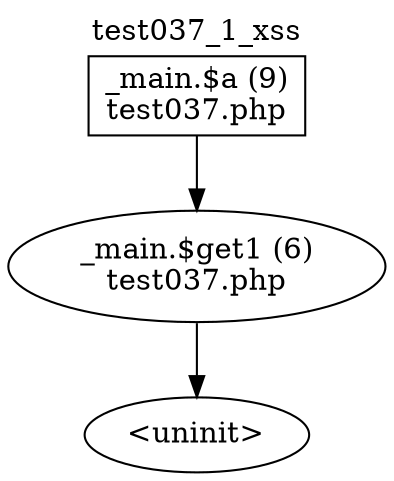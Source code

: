 digraph cfg {
  label="test037_1_xss";
  labelloc=t;
  n1 [shape=box, label="_main.$a (9)\ntest037.php"];
  n2 [shape=ellipse, label="_main.$get1 (6)\ntest037.php"];
  n3 [shape=ellipse, label="<uninit>"];
  n1 -> n2;
  n2 -> n3;
}
